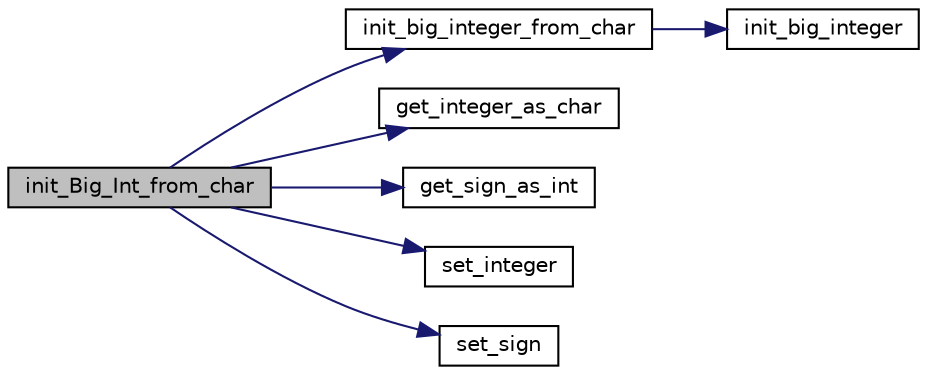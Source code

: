 digraph "init_Big_Int_from_char"
{
  edge [fontname="Helvetica",fontsize="10",labelfontname="Helvetica",labelfontsize="10"];
  node [fontname="Helvetica",fontsize="10",shape=record];
  rankdir="LR";
  Node1 [label="init_Big_Int_from_char",height=0.2,width=0.4,color="black", fillcolor="grey75", style="filled" fontcolor="black"];
  Node1 -> Node2 [color="midnightblue",fontsize="10",style="solid"];
  Node2 [label="init_big_integer_from_char",height=0.2,width=0.4,color="black", fillcolor="white", style="filled",URL="$big__integer__impl_8h.html#ae5846e7d790674af85e50c7a66017537"];
  Node2 -> Node3 [color="midnightblue",fontsize="10",style="solid"];
  Node3 [label="init_big_integer",height=0.2,width=0.4,color="black", fillcolor="white", style="filled",URL="$big__integer__impl_8h.html#a12a72eb0245b2fbd9cce5dacaf877a72"];
  Node1 -> Node4 [color="midnightblue",fontsize="10",style="solid"];
  Node4 [label="get_integer_as_char",height=0.2,width=0.4,color="black", fillcolor="white", style="filled",URL="$big__integer_8c.html#ac2526efa6d8c1b088b805ceb7847fa4b"];
  Node1 -> Node5 [color="midnightblue",fontsize="10",style="solid"];
  Node5 [label="get_sign_as_int",height=0.2,width=0.4,color="black", fillcolor="white", style="filled",URL="$big__integer_8c.html#a837651f373a264834cfb80be16d0ab32"];
  Node1 -> Node6 [color="midnightblue",fontsize="10",style="solid"];
  Node6 [label="set_integer",height=0.2,width=0.4,color="black", fillcolor="white", style="filled",URL="$big__integer_8c.html#a83fca4473e21f926f011b283b0cc7bc8"];
  Node1 -> Node7 [color="midnightblue",fontsize="10",style="solid"];
  Node7 [label="set_sign",height=0.2,width=0.4,color="black", fillcolor="white", style="filled",URL="$big__integer_8c.html#a1e8a8230d017886a82eb0a884f6fe12c"];
}
